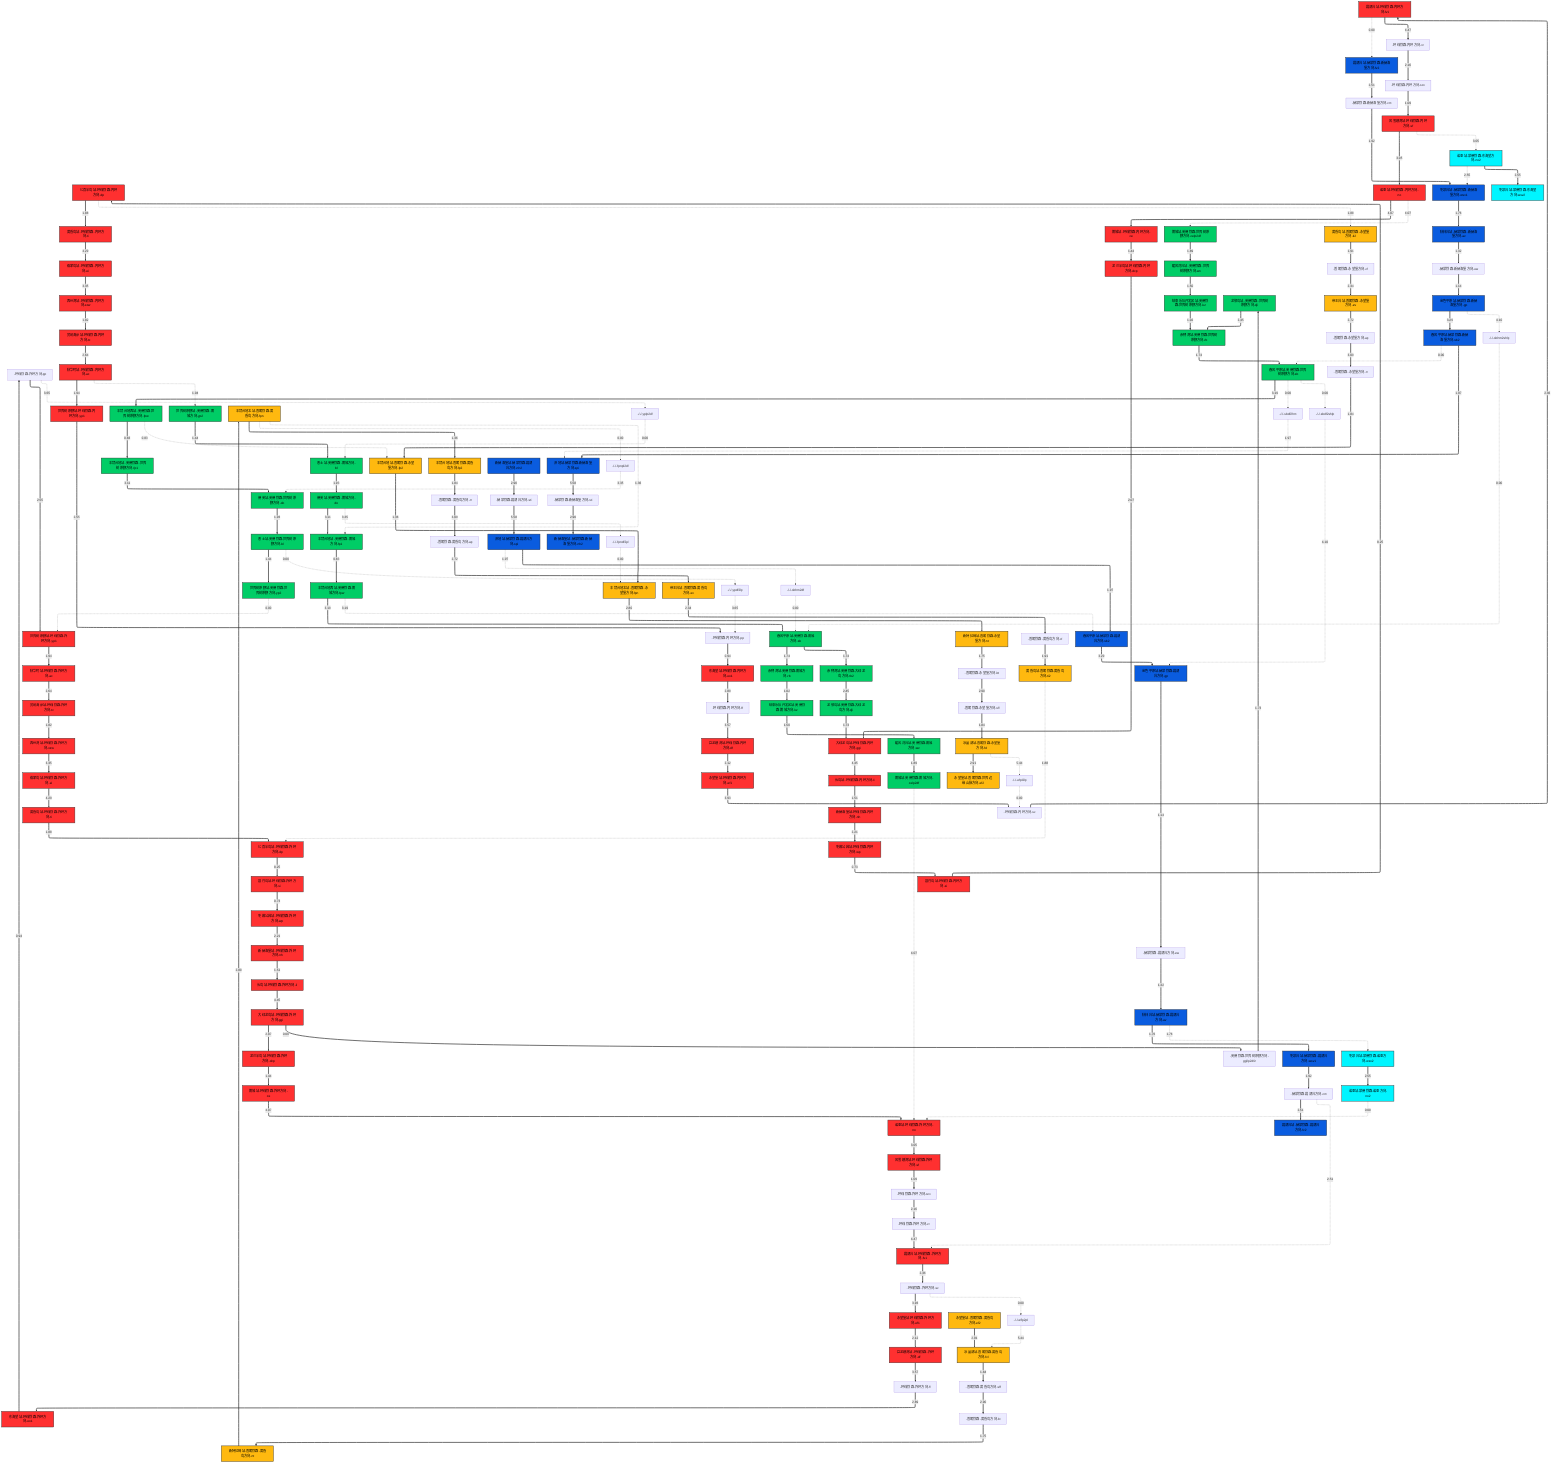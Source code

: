 ---
config:
  layout: elk
---
graph TD;
    %% ------------------------- 环线铁路-外环方向 -------------------------
    永望堡站-环线铁路-外环方向-ef1==>|2.12|巨龙峡湾站-环线铁路-外环方向-df;
    巨龙峡湾站-环线铁路-外环方向-df==>|3.57|-环线铁路-外环方向-ff;
    -环线铁路-外环方向-ff==>|2.89|东海望站-环线铁路-外环方向-eo1;
    东海望站-环线铁路-外环方向-eo1==>|0.94|-环线铁路-外环方向-pp;
    -环线铁路-外环方向-pp==>|2.55|世界树原野站-环线铁路-外环方向-yp1;
    世界树原野站-环线铁路-外环方向-yp1==>|1.94|秋华町站-环线铁路-外环方向-ac;
    秋华町站-环线铁路-外环方向-ac==>|2.64|贸易海岸站-环线铁路-外环方向-tc;
    贸易海岸站-环线铁路-外环方向-tc==>|1.82|西州湾站-环线铁路-外环方向-xzw;
    西州湾站-环线铁路-外环方向-xzw==>|3.35|翡翠岛站-环线铁路-外环方向-ei;
    翡翠岛站-环线铁路-外环方向-ei==>|4.29|黄昏岛站-环线铁路-外环方向-ti;
    黄昏岛站-环线铁路-外环方向-ti==>|1.88|匕首半岛站-环线铁路-外环方向-dp;
    匕首半岛站-环线铁路-外环方向-dp==>|8.25|银月岛站-环线铁路-外环方向-si;
    银月岛站-环线铁路-外环方向-si==>|0.73|冬幕公园站-环线铁路-外环方向-wp;
    冬幕公园站-环线铁路-外环方向-wp==>|2.21|新赫洛堡站-环线铁路-外环方向-nh;
    新赫洛堡站-环线铁路-外环方向-nh==>|1.51|长岛站-环线铁路-外环方向-li;
    长岛站-环线铁路-外环方向-li==>|4.45|大绿龙岛站-环线铁路-外环方向-ggi;
    大绿龙岛站-环线铁路-外环方向-ggi==>|2.07|龙爪半岛站-环线铁路-外环方向-dcp;
    龙爪半岛站-环线铁路-外环方向-dcp==>|1.44|鹅城站-环线铁路-外环方向-ce;
    鹅城站-环线铁路-外环方向-ce==>|4.07|诺亚站-环线铁路-外环方向-no;
    诺亚站-环线铁路-外环方向-no==>|3.05|风雪峡湾站-环线铁路-外环方向-sf;
    风雪峡湾站-环线铁路-外环方向-sf==>|1.09|-环线铁路-外环方向-scv;
    -环线铁路-外环方向-scv==>|2.16|-环线铁路-外环方向-vr;
    -环线铁路-外环方向-vr==>|4.47|霜湖谷站-环线铁路-外环方向-fv1;
    霜湖谷站-环线铁路-外环方向-fv1==>|2.36|-环线铁路-外环方向-sv;
    -环线铁路-外环方向-sv==>|3.93|永望堡站-环线铁路-外环方向-ef1;

    %% ------------------------- 环线铁路-内环方向 -------------------------
    巨龙峡湾站-环线铁路-内环方向-df==>|2.12|永望堡站-环线铁路-内环方向-ef1;
    -环线铁路-内环方向-ff==>|3.57|巨龙峡湾站-环线铁路-内环方向-df;
    东海望站-环线铁路-内环方向-eo1==>|2.89|-环线铁路-内环方向-ff;
    -环线铁路-内环方向-pp==>|0.94|东海望站-环线铁路-内环方向-eo1;
    世界树原野站-环线铁路-内环方向-yp1==>|2.55|-环线铁路-内环方向-pp;
    秋华町站-环线铁路-内环方向-ac==>|1.94|世界树原野站-环线铁路-内环方向-yp1;
    贸易海岸站-环线铁路-内环方向-tc==>|2.64|秋华町站-环线铁路-内环方向-ac;
    西州湾站-环线铁路-内环方向-xzw==>|1.82|贸易海岸站-环线铁路-内环方向-tc;
    翡翠岛站-环线铁路-内环方向-ei==>|3.35|西州湾站-环线铁路-内环方向-xzw;
    黄昏岛站-环线铁路-内环方向-ti==>|4.29|翡翠岛站-环线铁路-内环方向-ei;
    匕首半岛站-环线铁路-内环方向-dp==>|1.88|黄昏岛站-环线铁路-内环方向-ti;
    银月岛站-环线铁路-内环方向-si==>|8.25|匕首半岛站-环线铁路-内环方向-dp;
    冬幕公园站-环线铁路-内环方向-wp==>|0.73|银月岛站-环线铁路-内环方向-si;
    新赫洛堡站-环线铁路-内环方向-nh==>|2.21|冬幕公园站-环线铁路-内环方向-wp;
    长岛站-环线铁路-内环方向-li==>|1.51|新赫洛堡站-环线铁路-内环方向-nh;
    大绿龙岛站-环线铁路-内环方向-ggi==>|4.45|长岛站-环线铁路-内环方向-li;
    龙爪半岛站-环线铁路-内环方向-dcp==>|2.07|大绿龙岛站-环线铁路-内环方向-ggi;
    鹅城站-环线铁路-内环方向-ce==>|1.44|龙爪半岛站-环线铁路-内环方向-dcp;
    诺亚站-环线铁路-内环方向-no==>|4.07|鹅城站-环线铁路-内环方向-ce;
    风雪峡湾站-环线铁路-内环方向-sf==>|3.05|诺亚站-环线铁路-内环方向-no;
    -环线铁路-内环方向-scv==>|1.09|风雪峡湾站-环线铁路-内环方向-sf;
    -环线铁路-内环方向-vr==>|2.16|-环线铁路-内环方向-scv;
    霜湖谷站-环线铁路-内环方向-fv1==>|4.47|-环线铁路-内环方向-vr;
    -环线铁路-内环方向-sv==>|2.36|霜湖谷站-环线铁路-内环方向-fv1;
    永望堡站-环线铁路-内环方向-ef1==>|3.93|-环线铁路-内环方向-sv;

    %% ------------------------- 芙德铁路-世界树原野方向 -------------------------
    鹅城站-芙德铁路-世界树原野方向-celp2df==>|1.89|暖风河谷站-芙德铁路-世界树原野方向-wv;
    暖风河谷站-芙德铁路-世界树原野方向-wv==>|1.50|结束乐队开发区站-芙德铁路-世界树原野方向-kz;
    结束乐队开发区站-芙德铁路-世界树原野方向-kz==>|1.02|赤脊湾站-芙德铁路-世界树原野方向-rb;
    赤脊湾站-芙德铁路-世界树原野方向-rb==>|1.74|春风平原站-芙德铁路-世界树原野方向-sb;
    春风平原站-芙德铁路-世界树原野方向-sb==>|3.19|丰饶台地西站-芙德铁路-世界树原野方向-fpw;
    丰饶台地西站-芙德铁路-世界树原野方向-fpw==>|0.83|丰饶台地站-芙德铁路-世界树原野方向-fp1;
    丰饶台地站-芙德铁路-世界树原野方向-fp1==>|3.11|德芙站-芙德铁路-世界树原野方向-do;
    德芙站-芙德铁路-世界树原野方向-do==>|1.93|恶土站-芙德铁路-世界树原野方向-bl;
    恶土站-芙德铁路-世界树原野方向-bl==>|1.44|世界树原野站-芙德铁路-世界树原野方向-yp2;
    大绿龙岛站-环线铁路-外环方向-ggi==>|0.00|-芙德铁路-世界树原野方向-ggilp2dfz;
    -芙德铁路-世界树原野方向-ggilp2dfz==>|1.73|龙颚岛站-芙德铁路-世界树原野方向-dji;
    龙颚岛站-芙德铁路-世界树原野方向-dji==>|2.45|赤脊湾站-芙德铁路-世界树原野方向-rb;

    %% ------------------------- 芙德铁路-鹅城/大绿龙岛方向 -------------------------
    暖风河谷站-芙德铁路-鹅城方向-wv==>|1.89|鹅城站-芙德铁路-鹅城方向-celp2df;
    结束乐队开发区站-芙德铁路-鹅城方向-kz==>|1.50|暖风河谷站-芙德铁路-鹅城方向-wv;
    赤脊湾站-芙德铁路-鹅城方向-rb==>|1.02|结束乐队开发区站-芙德铁路-鹅城方向-kz;
    春风平原站-芙德铁路-鹅城方向-sb==>|1.74|赤脊湾站-芙德铁路-大绿龙岛方向-rb2;
    赤脊湾站-芙德铁路-大绿龙岛方向-rb2==>|2.45|龙颚岛站-芙德铁路-大绿龙岛方向-dji;
    龙颚岛站-芙德铁路-大绿龙岛方向-dji==>|1.73|大绿龙岛站-环线铁路-内环方向-ggi;
    春风平原站-芙德铁路-鹅城方向-sb==>|1.74|赤脊湾站-芙德铁路-鹅城方向-rb;
    丰饶台地西站-芙德铁路-鹅城方向-fpw==>|3.19|春风平原站-芙德铁路-鹅城方向-sb;
    丰饶台地站-芙德铁路-鹅城方向-fp1==>|0.83|丰饶台地西站-芙德铁路-鹅城方向-fpw;
    德芙站-芙德铁路-鹅城方向-do==>|3.11|丰饶台地站-芙德铁路-鹅城方向-fp1;
    恶土站-芙德铁路-鹅城方向-bl==>|1.93|德芙站-芙德铁路-鹅城方向-do;
    世界树原野站-芙德铁路-鹅城方向-yp2==>|1.44|恶土站-芙德铁路-鹅城方向-bl;

    %% ------------------------- 普朗铁路-永望堡方向 -------------------------
    黄昏岛站-普朗铁路-永望堡方向-ti2==>|1.91|-普朗铁路-永望堡方向-cf;
    -普朗铁路-永望堡方向-cf==>|2.34|帝王谷站-普朗铁路-永望堡方向-ev;
    帝王谷站-普朗铁路-永望堡方向-ev==>|2.72|-普朗铁路-永望堡方向-ap;
    -普朗铁路-永望堡方向-ap==>|3.09|-普朗铁路-永望堡方向-rr;
    -普朗铁路-永望堡方向-rr==>|1.84|丰饶台地站-普朗铁路-永望堡方向-fp2;
    丰饶台地站-普朗铁路-永望堡方向-fp2==>|1.36|丰饶台地北站-普朗铁路-永望堡方向-fpn;
    丰饶台地北站-普朗铁路-永望堡方向-fpn==>|2.80|新特拉姆站-普朗铁路-永望堡方向-nt;
    新特拉姆站-普朗铁路-永望堡方向-nt==>|1.75|-普朗铁路-永望堡方向-bt;
    -普朗铁路-永望堡方向-bt==>|2.90|-普朗铁路-永望堡方向-sff;
    -普朗铁路-永望堡方向-sff==>|1.84|冰晶湖站-普朗铁路-永望堡方向-fcl;
    冰晶湖站-普朗铁路-永望堡方向-fcl==>|2.91|永望堡站-普朗铁路-世界边缘山脉方向-ef2;

    %% ------------------------- 普朗铁路-黄昏岛方向 -------------------------
    永望堡站-普朗铁路-黄昏岛方向-ef2==>|2.91|冰晶湖站-普朗铁路-黄昏岛方向-fcl;
    冰晶湖站-普朗铁路-黄昏岛方向-fcl==>|1.84|-普朗铁路-黄昏岛方向-sff;
    -普朗铁路-黄昏岛方向-sff==>|2.90|-普朗铁路-黄昏岛方向-bt;
    -普朗铁路-黄昏岛方向-bt==>|1.75|新特拉姆站-普朗铁路-黄昏岛方向-nt;
    新特拉姆站-普朗铁路-黄昏岛方向-nt==>|2.80|丰饶台地北站-普朗铁路-黄昏岛方向-fpn;
    丰饶台地北站-普朗铁路-黄昏岛方向-fpn==>|1.36|丰饶台地站-普朗铁路-黄昏岛方向-fp2;
    丰饶台地站-普朗铁路-黄昏岛方向-fp2==>|1.84|-普朗铁路-黄昏岛方向-rr;
    -普朗铁路-黄昏岛方向-rr==>|3.09|-普朗铁路-黄昏岛方向-ap;
    -普朗铁路-黄昏岛方向-ap==>|2.72|帝王谷站-普朗铁路-黄昏岛方向-ev;
    帝王谷站-普朗铁路-黄昏岛方向-ev==>|2.34|-普朗铁路-黄昏岛方向-cf;
    -普朗铁路-黄昏岛方向-cf==>|1.91|黄昏岛站-普朗铁路-黄昏岛方向-ti2;

    %% ------------------------- 赫蒙铁路-霜湖谷方向 -------------------------
    新赫洛堡站-赫蒙铁路-霜湖谷方向-nh2==>|2.90|-赫蒙铁路-霜湖谷方向-sti;
    -赫蒙铁路-霜湖谷方向-sti==>|5.58|泽地站-赫蒙铁路-霜湖谷方向-spi;
    泽地站-赫蒙铁路-霜湖谷方向-spi==>|1.97|春风平原站-赫蒙铁路-霜湖谷方向-sb2;
    春风平原站-赫蒙铁路-霜湖谷方向-sb2==>|3.29|金色平原站-赫蒙铁路-霜湖谷方向-gp;
    金色平原站-赫蒙铁路-霜湖谷方向-gp==>|1.14|-赫蒙铁路-霜湖谷方向-ew;
    -赫蒙铁路-霜湖谷方向-ew==>|1.32|秋林谷站-赫蒙铁路-霜湖谷方向-av;
    秋林谷站-赫蒙铁路-霜湖谷方向-av==>|1.76|冬泉谷站-赫蒙铁路-霜湖谷方向-wsv1;
    冬泉谷站-赫蒙铁路-霜湖谷方向-wsv1==>|1.92|-赫蒙铁路-霜湖谷方向-cm;
    -赫蒙铁路-霜湖谷方向-cm==>|2.51|霜湖谷站-赫蒙铁路-霜湖谷方向-fv2;

    %% ------------------------- 赫蒙铁路-新赫洛堡方向 -------------------------
    -赫蒙铁路-新赫洛堡方向-sti==>|2.90|新赫洛堡站-赫蒙铁路-新赫洛堡方向-nh2;
    泽地站-赫蒙铁路-新赫洛堡方向-spi==>|5.58|-赫蒙铁路-新赫洛堡方向-sti;
    春风平原站-赫蒙铁路-新赫洛堡方向-sb2==>|1.97|泽地站-赫蒙铁路-新赫洛堡方向-spi;
    金色平原站-赫蒙铁路-新赫洛堡方向-gp==>|3.29|春风平原站-赫蒙铁路-新赫洛堡方向-sb2;
    -赫蒙铁路-新赫洛堡方向-ew==>|1.14|金色平原站-赫蒙铁路-新赫洛堡方向-gp;
    秋林谷站-赫蒙铁路-新赫洛堡方向-av==>|1.32|-赫蒙铁路-新赫洛堡方向-ew;
    冬泉谷站-赫蒙铁路-新赫洛堡方向-wsv1==>|1.76|秋林谷站-赫蒙铁路-新赫洛堡方向-av;
    -赫蒙铁路-新赫洛堡方向-cm==>|1.92|冬泉谷站-赫蒙铁路-新赫洛堡方向-wsv1;
    霜湖谷站-赫蒙铁路-新赫洛堡方向-fv2==>|2.51|-赫蒙铁路-新赫洛堡方向-cm;

    %% ------------------------- 蒙德铁路-诺亚方向 -------------------------
    冬泉谷站-蒙德铁路-诺亚方向-wsv2==>|2.55|诺亚站-蒙德铁路-诺亚方向-no2;

    %% ------------------------- 蒙德铁路-东海望方向 -------------------------
    诺亚站-蒙德铁路-东海望方向-no2==>|2.55|冬泉谷站-蒙德铁路-东海望方向-wsv2;

    %% ------------------------- 联络线 -------------------------
    %% 芙德<-->鹅城<-->环线
    鹅城站-芙德铁路-鹅城方向-celp2df-.->|4.07|诺亚站-环线铁路-外环方向-no;
    诺亚站-环线铁路-内环方向-no-.->|4.07|鹅城站-芙德铁路-世界树原野方向-celp2df;
    %% 丰饶台地 芙德<-->普朗
    丰饶台地西站-芙德铁路-世界树原野方向-fpw-.->|0.83|丰饶台地站-普朗铁路-永望堡方向-fp2;
    丰饶台地北站-普朗铁路-黄昏岛方向-fpn-.->|1.36|丰饶台地站-芙德铁路-鹅城方向-fp1;
    %% 世界树原野 环线<-->芙德
    世界树原野站-芙德铁路-世界树原野方向-yp2-.->|0.00|世界树原野站-环线铁路-外环方向-yp1;
    秋华町站-环线铁路-内环方向-ac-.->|1.94|世界树原野站-芙德铁路-鹅城方向-yp2;
    %% 恶土<-->环线
    -环线铁路-外环方向-pp-.->|3.65|-/-/-yplp2df;
    -/-/-yplp2df-.->|0.00|恶土站-芙德铁路-鹅城方向-bl;
    -/-/-ypdf2lp-.->|3.65|-环线铁路-内环方向-pp;
    恶土站-芙德铁路-世界树原野方向-bl-.->|0.00|-/-/-ypdf2lp;
    %% 春风平原 芙德<-->赫蒙
    春风平原站-赫蒙铁路-新赫洛堡方向-sb2-.->|0.00|春风平原站-芙德铁路-世界树原野方向-sb;
    丰饶台地西站-芙德铁路-鹅城方向-fpw-.->|3.19|春风平原站-赫蒙铁路-霜湖谷方向-sb2;
    春风平原站-芙德铁路-世界树原野方向-sb-.->|0.00|-/-/-sbdf2hm;
    -/-/-sbdf2hm-.->|1.97|泽地站-赫蒙铁路-新赫洛堡方向-spi;
    泽地站-赫蒙铁路-霜湖谷方向-spi-.->|1.97|-/-/-sbhm2df;
    -/-/-sbhm2df-.->|0.00|春风平原站-芙德铁路-鹅城方向-sb;
    %% 普朗<-->黄昏岛<-->环线
    黄昏岛站-普朗铁路-黄昏岛方向-ti2-.->|1.88|匕首半岛站-环线铁路-外环方向-dp;
    匕首半岛站-环线铁路-内环方向-dp-.->|1.88|黄昏岛站-普朗铁路-永望堡方向-ti2;
    %% 蒙德<-->诺亚<-->环线
    风雪峡湾站-环线铁路-内环方向-sf-.->|3.05|诺亚站-蒙德铁路-东海望方向-no2;
    诺亚站-蒙德铁路-诺亚方向-no2-.->|0.00|诺亚站-环线铁路-外环方向-no;
    %% 冬泉谷 蒙德<-->赫蒙
    秋林谷站-赫蒙铁路-霜湖谷方向-av-.->|1.76|冬泉谷站-蒙德铁路-诺亚方向-wsv2;
    诺亚站-蒙德铁路-东海望方向-no2-.->|2.55|冬泉谷站-赫蒙铁路-新赫洛堡方向-wsv1;
    %% 芙德<-->森海环线<-->赫蒙
    春风平原站-芙德铁路-世界树原野方向-sb-.->|0.00|-/-/-sbdf2shlp;
    -/-/-sbdf2shlp-.->|4.10|金色平原站-赫蒙铁路-霜湖谷方向-gp;
    金色平原站-赫蒙铁路-新赫洛堡方向-gp-.->|4.10|-/-/-sbhm2shlp;
    -/-/-sbhm2shlp-.->|0.00|春风平原站-芙德铁路-鹅城方向-sb;
    %% 芙德<--->普朗
    丰饶台地北站-普朗铁路-黄昏岛方向-fpn-.->|0.00|-/-/-fpnpl2df;
    -/-/-fpnpl2df-.->|3.35|德芙站-芙德铁路-世界树原野方向-do;
    德芙站-芙德铁路-鹅城方向-do-.->|3.35|-/-/-fpndf2pl;
    -/-/-fpndf2pl-.->|0.00|丰饶台地北站-普朗铁路-永望堡方向-fpn;
    %% 永望堡 普朗<-->环线
    -环线铁路-外环方向-sv-.->|0.00|-/-/-eflp2pl;
    -/-/-eflp2pl-.->|5.44|冰晶湖站-普朗铁路-黄昏岛方向-fcl;
    冰晶湖站-普朗铁路-永望堡方向-fcl-.->|5.44|-/-/-efpl2lp;
    -/-/-efpl2lp-.->|0.00|-环线铁路-内环方向-sv;
    %% 霜湖谷 赫蒙<-->环线
    -赫蒙铁路-霜湖谷方向-cm-.->|2.51|霜湖谷站-环线铁路-外环方向-fv1;
    霜湖谷站-环线铁路-内环方向-fv1-.->|0.00|霜湖谷站-赫蒙铁路-新赫洛堡方向-fv2;


    classDef 环线铁路 fill:#FF3030,stroke:#333,stroke-width:2px,color:#000000;
    classDef 芙德铁路 fill:#00CD66,stroke:#333,stroke-width:2px,color:#000000;
    classDef 普朗铁路 fill:#FFB90F,stroke:#333,stroke-width:2px,color:#000000;
    classDef 赫蒙铁路 fill:#0A5CDF,stroke:#333,stroke-width:2px,color:#000000;
    classDef 蒙德铁路 fill:#00F5FF,stroke:#333,stroke-width:2px,color:#000000;
    class 霜湖谷站-环线铁路-内环方向-fv1,霜湖谷站-环线铁路-外环方向-fv1,风雪峡湾站-环线铁路-外环方向-sf,风雪峡湾站-环线铁路-内环方向-sf,冬幕公园站-环线铁路-内环方向-wp,冬幕公园站-环线铁路-外环方向-wp,东海望站-环线铁路-内环方向-eo1,东海望站-环线铁路-外环方向-eo1,巨龙峡湾站-环线铁路-内环方向-df,巨龙峡湾站-环线铁路-外环方向-df,永望堡站-环线铁路-内环方向-ef1,永望堡站-环线铁路-外环方向-ef1,匕首半岛站-环线铁路-外环方向-dp,贸易海岸站-环线铁路-外环方向-tc,龙爪半岛站-环线铁路-外环方向-dcp,翡翠岛站-环线铁路-外环方向-ei,秋华町站-环线铁路-外环方向-ac,鹅城站-环线铁路-外环方向-ce,诺亚站-环线铁路-外环方向-no,西州湾站-环线铁路-外环方向-xzw,黄昏岛站-环线铁路-外环方向-ti,银月岛站-环线铁路-外环方向-si,长岛站-环线铁路-外环方向-li,新赫洛堡站-环线铁路-外环方向-nh,大绿龙岛站-环线铁路-外环方向-ggi,银月岛站-环线铁路-内环方向-si,翡翠岛站-环线铁路-内环方向-ei,长岛站-环线铁路-内环方向-li,西州湾站-环线铁路-内环方向-xzw,秋华町站-环线铁路-内环方向-ac,匕首半岛站-环线铁路-内环方向-dp,贸易海岸站-环线铁路-内环方向-tc,鹅城站-环线铁路-内环方向-ce,诺亚站-环线铁路-内环方向-no,龙爪半岛站-环线铁路-内环方向-dcp,黄昏岛站-环线铁路-内环方向-ti,新赫洛堡站-环线铁路-内环方向-nh,大绿龙岛站-环线铁路-内环方向-ggi,世界树原野站-环线铁路-内环方向-yp1,世界树原野站-环线铁路-外环方向-yp1 环线铁路;
    class 赤脊湾站-芙德铁路-大绿龙岛方向-rb2,龙颚岛站-芙德铁路-大绿龙岛方向-dji,龙颚岛站-芙德铁路-世界树原野方向-dji,结束乐队开发区站-芙德铁路-鹅城方向-kz,结束乐队开发区站-芙德铁路-世界树原野方向-kz,德芙站-芙德铁路-鹅城方向-do,暖风河谷站-芙德铁路-鹅城方向-wv,赤脊湾站-芙德铁路-鹅城方向-rb,春风平原站-芙德铁路-鹅城方向-sb,丰饶台地西站-芙德铁路-世界树原野方向-fpw,春风平原站-芙德铁路-世界树原野方向-sb,暖风河谷站-芙德铁路-世界树原野方向-wv,丰饶台地站-芙德铁路-鹅城方向-fp1,丰饶台地站-芙德铁路-世界树原野方向-fp1,鹅城站-芙德铁路-鹅城方向-celp2df,丰饶台地西站-芙德铁路-鹅城方向-fpw,德芙站-芙德铁路-世界树原野方向-do,赤脊湾站-芙德铁路-世界树原野方向-rb,鹅城站-芙德铁路-世界树原野方向-celp2df,恶土站-芙德铁路-世界树原野方向-bl,世界树原野站-芙德铁路-世界树原野方向-yp2,恶土站-芙德铁路-鹅城方向-bl,世界树原野站-芙德铁路-鹅城方向-yp2 芙德铁路;
    class 冰晶湖站-普朗铁路-黄昏岛方向-fcl,冰晶湖站-普朗铁路-永望堡方向-fcl,永望堡站-普朗铁路-世界边缘山脉方向-ef2,永望堡站-普朗铁路-黄昏岛方向-ef2,黄昏岛站-普朗铁路-黄昏岛方向-ti2,帝王谷站-普朗铁路-黄昏岛方向-ev,帝王谷站-普朗铁路-永望堡方向-ev,黄昏岛站-普朗铁路-永望堡方向-ti2,丰饶台地北站-普朗铁路-永望堡方向-fpn,丰饶台地北站-普朗铁路-黄昏岛方向-fpn,丰饶台地站-普朗铁路-永望堡方向-fp2,新特拉姆站-普朗铁路-永望堡方向-nt,新特拉姆站-普朗铁路-黄昏岛方向-nt,丰饶台地站-普朗铁路-黄昏岛方向-fp2 普朗铁路;
    class 霜湖谷站-赫蒙铁路-新赫洛堡方向-fv2,霜湖谷站-赫蒙铁路-霜湖谷方向-fv2,秋林谷站-赫蒙铁路-霜湖谷方向-av,秋林谷站-赫蒙铁路-新赫洛堡方向-av,冬泉谷站-赫蒙铁路-霜湖谷方向-wsv1,冬泉谷站-赫蒙铁路-新赫洛堡方向-wsv1,泽地站-赫蒙铁路-新赫洛堡方向-spi,泽地站-赫蒙铁路-霜湖谷方向-spi,金色平原站-赫蒙铁路-新赫洛堡方向-gp,金色平原站-赫蒙铁路-霜湖谷方向-gp,春风平原站-赫蒙铁路-新赫洛堡方向-sb2,新赫洛堡站-赫蒙铁路-新赫洛堡方向-nh2,新赫洛堡站-赫蒙铁路-霜湖谷方向-nh2,春风平原站-赫蒙铁路-霜湖谷方向-sb2 赫蒙铁路;
    class 诺亚站-蒙德铁路-东海望方向-no2,冬泉谷站-蒙德铁路-东海望方向-wsv2,冬泉谷站-蒙德铁路-诺亚方向-wsv2,诺亚站-蒙德铁路-诺亚方向-no2 蒙德铁路